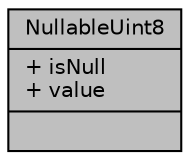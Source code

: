 digraph "NullableUint8"
{
 // LATEX_PDF_SIZE
  edge [fontname="Helvetica",fontsize="10",labelfontname="Helvetica",labelfontsize="10"];
  node [fontname="Helvetica",fontsize="10",shape=record];
  Node1 [label="{NullableUint8\n|+ isNull\l+ value\l|}",height=0.2,width=0.4,color="black", fillcolor="grey75", style="filled", fontcolor="black",tooltip="Custom data type to allow setting UINT8 data type to NULL since C does not support setting basic data..."];
}
